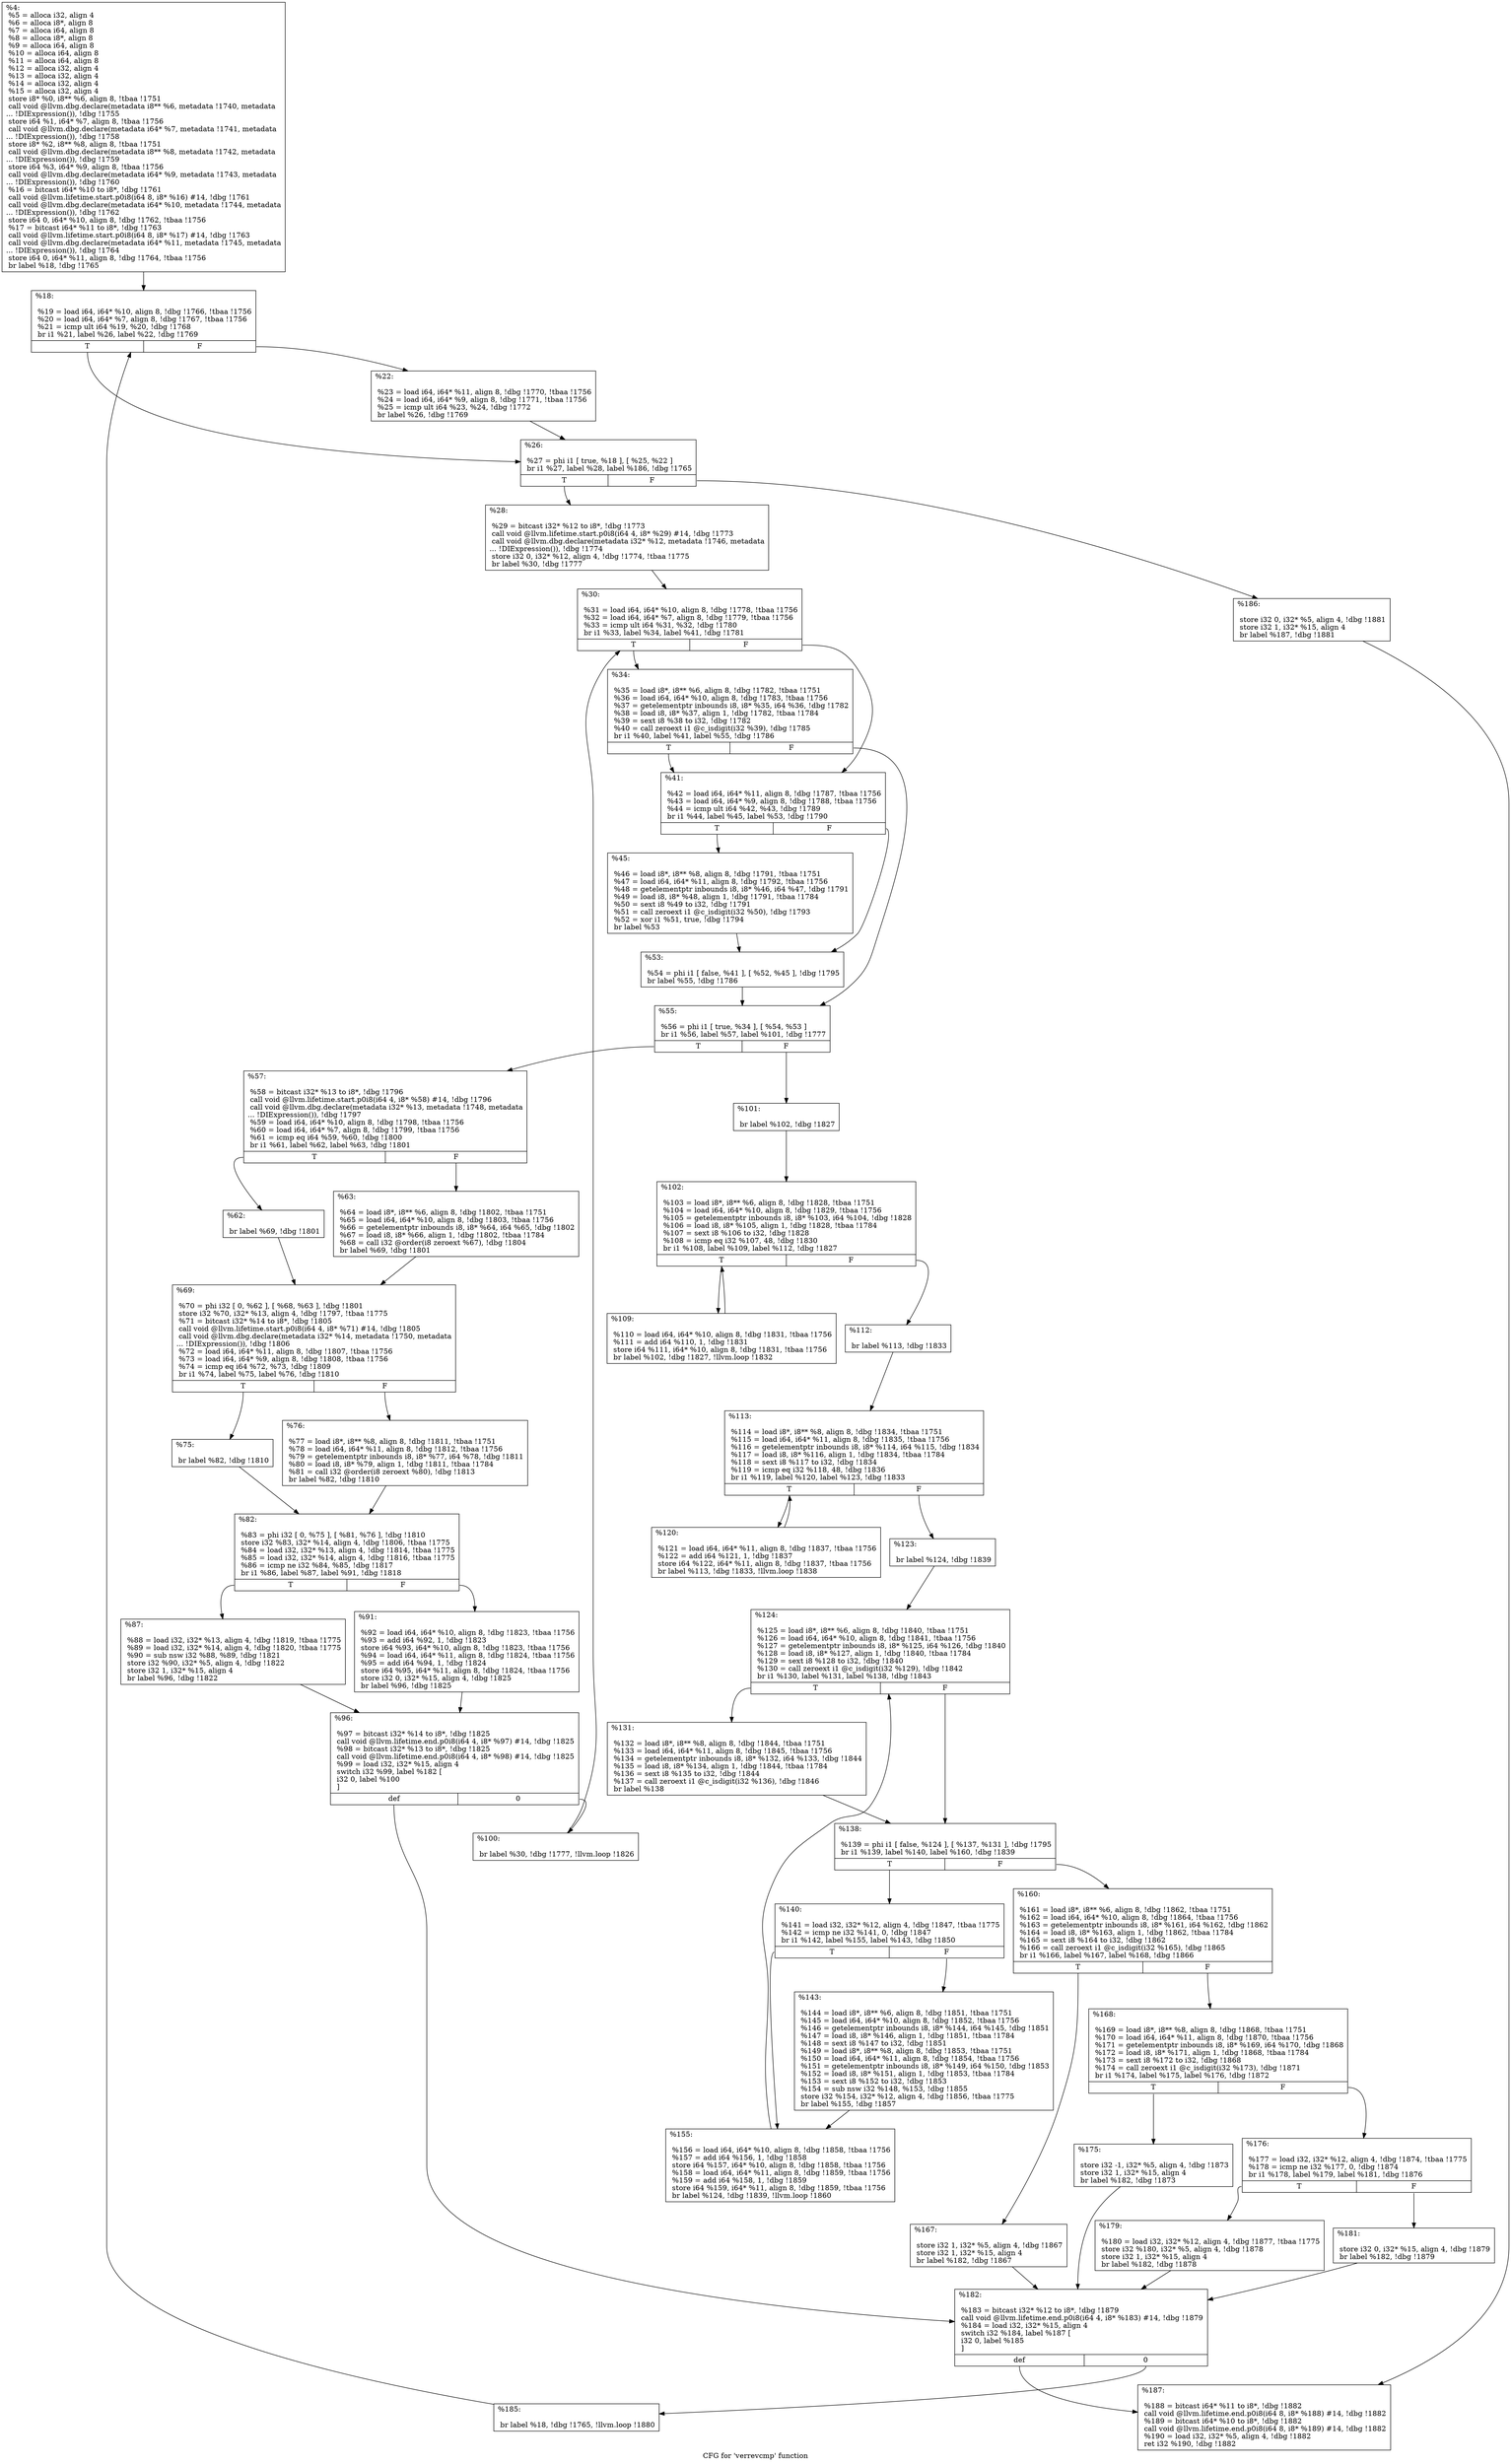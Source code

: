 digraph "CFG for 'verrevcmp' function" {
	label="CFG for 'verrevcmp' function";

	Node0x20cd720 [shape=record,label="{%4:\l  %5 = alloca i32, align 4\l  %6 = alloca i8*, align 8\l  %7 = alloca i64, align 8\l  %8 = alloca i8*, align 8\l  %9 = alloca i64, align 8\l  %10 = alloca i64, align 8\l  %11 = alloca i64, align 8\l  %12 = alloca i32, align 4\l  %13 = alloca i32, align 4\l  %14 = alloca i32, align 4\l  %15 = alloca i32, align 4\l  store i8* %0, i8** %6, align 8, !tbaa !1751\l  call void @llvm.dbg.declare(metadata i8** %6, metadata !1740, metadata\l... !DIExpression()), !dbg !1755\l  store i64 %1, i64* %7, align 8, !tbaa !1756\l  call void @llvm.dbg.declare(metadata i64* %7, metadata !1741, metadata\l... !DIExpression()), !dbg !1758\l  store i8* %2, i8** %8, align 8, !tbaa !1751\l  call void @llvm.dbg.declare(metadata i8** %8, metadata !1742, metadata\l... !DIExpression()), !dbg !1759\l  store i64 %3, i64* %9, align 8, !tbaa !1756\l  call void @llvm.dbg.declare(metadata i64* %9, metadata !1743, metadata\l... !DIExpression()), !dbg !1760\l  %16 = bitcast i64* %10 to i8*, !dbg !1761\l  call void @llvm.lifetime.start.p0i8(i64 8, i8* %16) #14, !dbg !1761\l  call void @llvm.dbg.declare(metadata i64* %10, metadata !1744, metadata\l... !DIExpression()), !dbg !1762\l  store i64 0, i64* %10, align 8, !dbg !1762, !tbaa !1756\l  %17 = bitcast i64* %11 to i8*, !dbg !1763\l  call void @llvm.lifetime.start.p0i8(i64 8, i8* %17) #14, !dbg !1763\l  call void @llvm.dbg.declare(metadata i64* %11, metadata !1745, metadata\l... !DIExpression()), !dbg !1764\l  store i64 0, i64* %11, align 8, !dbg !1764, !tbaa !1756\l  br label %18, !dbg !1765\l}"];
	Node0x20cd720 -> Node0x20d0ca0;
	Node0x20d0ca0 [shape=record,label="{%18:\l\l  %19 = load i64, i64* %10, align 8, !dbg !1766, !tbaa !1756\l  %20 = load i64, i64* %7, align 8, !dbg !1767, !tbaa !1756\l  %21 = icmp ult i64 %19, %20, !dbg !1768\l  br i1 %21, label %26, label %22, !dbg !1769\l|{<s0>T|<s1>F}}"];
	Node0x20d0ca0:s0 -> Node0x20d0d40;
	Node0x20d0ca0:s1 -> Node0x20d0cf0;
	Node0x20d0cf0 [shape=record,label="{%22:\l\l  %23 = load i64, i64* %11, align 8, !dbg !1770, !tbaa !1756\l  %24 = load i64, i64* %9, align 8, !dbg !1771, !tbaa !1756\l  %25 = icmp ult i64 %23, %24, !dbg !1772\l  br label %26, !dbg !1769\l}"];
	Node0x20d0cf0 -> Node0x20d0d40;
	Node0x20d0d40 [shape=record,label="{%26:\l\l  %27 = phi i1 [ true, %18 ], [ %25, %22 ]\l  br i1 %27, label %28, label %186, !dbg !1765\l|{<s0>T|<s1>F}}"];
	Node0x20d0d40:s0 -> Node0x20d0d90;
	Node0x20d0d40:s1 -> Node0x20d1a10;
	Node0x20d0d90 [shape=record,label="{%28:\l\l  %29 = bitcast i32* %12 to i8*, !dbg !1773\l  call void @llvm.lifetime.start.p0i8(i64 4, i8* %29) #14, !dbg !1773\l  call void @llvm.dbg.declare(metadata i32* %12, metadata !1746, metadata\l... !DIExpression()), !dbg !1774\l  store i32 0, i32* %12, align 4, !dbg !1774, !tbaa !1775\l  br label %30, !dbg !1777\l}"];
	Node0x20d0d90 -> Node0x20d0de0;
	Node0x20d0de0 [shape=record,label="{%30:\l\l  %31 = load i64, i64* %10, align 8, !dbg !1778, !tbaa !1756\l  %32 = load i64, i64* %7, align 8, !dbg !1779, !tbaa !1756\l  %33 = icmp ult i64 %31, %32, !dbg !1780\l  br i1 %33, label %34, label %41, !dbg !1781\l|{<s0>T|<s1>F}}"];
	Node0x20d0de0:s0 -> Node0x20d0e30;
	Node0x20d0de0:s1 -> Node0x20d0e80;
	Node0x20d0e30 [shape=record,label="{%34:\l\l  %35 = load i8*, i8** %6, align 8, !dbg !1782, !tbaa !1751\l  %36 = load i64, i64* %10, align 8, !dbg !1783, !tbaa !1756\l  %37 = getelementptr inbounds i8, i8* %35, i64 %36, !dbg !1782\l  %38 = load i8, i8* %37, align 1, !dbg !1782, !tbaa !1784\l  %39 = sext i8 %38 to i32, !dbg !1782\l  %40 = call zeroext i1 @c_isdigit(i32 %39), !dbg !1785\l  br i1 %40, label %41, label %55, !dbg !1786\l|{<s0>T|<s1>F}}"];
	Node0x20d0e30:s0 -> Node0x20d0e80;
	Node0x20d0e30:s1 -> Node0x20d0f70;
	Node0x20d0e80 [shape=record,label="{%41:\l\l  %42 = load i64, i64* %11, align 8, !dbg !1787, !tbaa !1756\l  %43 = load i64, i64* %9, align 8, !dbg !1788, !tbaa !1756\l  %44 = icmp ult i64 %42, %43, !dbg !1789\l  br i1 %44, label %45, label %53, !dbg !1790\l|{<s0>T|<s1>F}}"];
	Node0x20d0e80:s0 -> Node0x20d0ed0;
	Node0x20d0e80:s1 -> Node0x20d0f20;
	Node0x20d0ed0 [shape=record,label="{%45:\l\l  %46 = load i8*, i8** %8, align 8, !dbg !1791, !tbaa !1751\l  %47 = load i64, i64* %11, align 8, !dbg !1792, !tbaa !1756\l  %48 = getelementptr inbounds i8, i8* %46, i64 %47, !dbg !1791\l  %49 = load i8, i8* %48, align 1, !dbg !1791, !tbaa !1784\l  %50 = sext i8 %49 to i32, !dbg !1791\l  %51 = call zeroext i1 @c_isdigit(i32 %50), !dbg !1793\l  %52 = xor i1 %51, true, !dbg !1794\l  br label %53\l}"];
	Node0x20d0ed0 -> Node0x20d0f20;
	Node0x20d0f20 [shape=record,label="{%53:\l\l  %54 = phi i1 [ false, %41 ], [ %52, %45 ], !dbg !1795\l  br label %55, !dbg !1786\l}"];
	Node0x20d0f20 -> Node0x20d0f70;
	Node0x20d0f70 [shape=record,label="{%55:\l\l  %56 = phi i1 [ true, %34 ], [ %54, %53 ]\l  br i1 %56, label %57, label %101, !dbg !1777\l|{<s0>T|<s1>F}}"];
	Node0x20d0f70:s0 -> Node0x20d0fc0;
	Node0x20d0f70:s1 -> Node0x20d1330;
	Node0x20d0fc0 [shape=record,label="{%57:\l\l  %58 = bitcast i32* %13 to i8*, !dbg !1796\l  call void @llvm.lifetime.start.p0i8(i64 4, i8* %58) #14, !dbg !1796\l  call void @llvm.dbg.declare(metadata i32* %13, metadata !1748, metadata\l... !DIExpression()), !dbg !1797\l  %59 = load i64, i64* %10, align 8, !dbg !1798, !tbaa !1756\l  %60 = load i64, i64* %7, align 8, !dbg !1799, !tbaa !1756\l  %61 = icmp eq i64 %59, %60, !dbg !1800\l  br i1 %61, label %62, label %63, !dbg !1801\l|{<s0>T|<s1>F}}"];
	Node0x20d0fc0:s0 -> Node0x20d1010;
	Node0x20d0fc0:s1 -> Node0x20d1060;
	Node0x20d1010 [shape=record,label="{%62:\l\l  br label %69, !dbg !1801\l}"];
	Node0x20d1010 -> Node0x20d10b0;
	Node0x20d1060 [shape=record,label="{%63:\l\l  %64 = load i8*, i8** %6, align 8, !dbg !1802, !tbaa !1751\l  %65 = load i64, i64* %10, align 8, !dbg !1803, !tbaa !1756\l  %66 = getelementptr inbounds i8, i8* %64, i64 %65, !dbg !1802\l  %67 = load i8, i8* %66, align 1, !dbg !1802, !tbaa !1784\l  %68 = call i32 @order(i8 zeroext %67), !dbg !1804\l  br label %69, !dbg !1801\l}"];
	Node0x20d1060 -> Node0x20d10b0;
	Node0x20d10b0 [shape=record,label="{%69:\l\l  %70 = phi i32 [ 0, %62 ], [ %68, %63 ], !dbg !1801\l  store i32 %70, i32* %13, align 4, !dbg !1797, !tbaa !1775\l  %71 = bitcast i32* %14 to i8*, !dbg !1805\l  call void @llvm.lifetime.start.p0i8(i64 4, i8* %71) #14, !dbg !1805\l  call void @llvm.dbg.declare(metadata i32* %14, metadata !1750, metadata\l... !DIExpression()), !dbg !1806\l  %72 = load i64, i64* %11, align 8, !dbg !1807, !tbaa !1756\l  %73 = load i64, i64* %9, align 8, !dbg !1808, !tbaa !1756\l  %74 = icmp eq i64 %72, %73, !dbg !1809\l  br i1 %74, label %75, label %76, !dbg !1810\l|{<s0>T|<s1>F}}"];
	Node0x20d10b0:s0 -> Node0x20d1100;
	Node0x20d10b0:s1 -> Node0x20d1150;
	Node0x20d1100 [shape=record,label="{%75:\l\l  br label %82, !dbg !1810\l}"];
	Node0x20d1100 -> Node0x20d11a0;
	Node0x20d1150 [shape=record,label="{%76:\l\l  %77 = load i8*, i8** %8, align 8, !dbg !1811, !tbaa !1751\l  %78 = load i64, i64* %11, align 8, !dbg !1812, !tbaa !1756\l  %79 = getelementptr inbounds i8, i8* %77, i64 %78, !dbg !1811\l  %80 = load i8, i8* %79, align 1, !dbg !1811, !tbaa !1784\l  %81 = call i32 @order(i8 zeroext %80), !dbg !1813\l  br label %82, !dbg !1810\l}"];
	Node0x20d1150 -> Node0x20d11a0;
	Node0x20d11a0 [shape=record,label="{%82:\l\l  %83 = phi i32 [ 0, %75 ], [ %81, %76 ], !dbg !1810\l  store i32 %83, i32* %14, align 4, !dbg !1806, !tbaa !1775\l  %84 = load i32, i32* %13, align 4, !dbg !1814, !tbaa !1775\l  %85 = load i32, i32* %14, align 4, !dbg !1816, !tbaa !1775\l  %86 = icmp ne i32 %84, %85, !dbg !1817\l  br i1 %86, label %87, label %91, !dbg !1818\l|{<s0>T|<s1>F}}"];
	Node0x20d11a0:s0 -> Node0x20d11f0;
	Node0x20d11a0:s1 -> Node0x20d1240;
	Node0x20d11f0 [shape=record,label="{%87:\l\l  %88 = load i32, i32* %13, align 4, !dbg !1819, !tbaa !1775\l  %89 = load i32, i32* %14, align 4, !dbg !1820, !tbaa !1775\l  %90 = sub nsw i32 %88, %89, !dbg !1821\l  store i32 %90, i32* %5, align 4, !dbg !1822\l  store i32 1, i32* %15, align 4\l  br label %96, !dbg !1822\l}"];
	Node0x20d11f0 -> Node0x20d1290;
	Node0x20d1240 [shape=record,label="{%91:\l\l  %92 = load i64, i64* %10, align 8, !dbg !1823, !tbaa !1756\l  %93 = add i64 %92, 1, !dbg !1823\l  store i64 %93, i64* %10, align 8, !dbg !1823, !tbaa !1756\l  %94 = load i64, i64* %11, align 8, !dbg !1824, !tbaa !1756\l  %95 = add i64 %94, 1, !dbg !1824\l  store i64 %95, i64* %11, align 8, !dbg !1824, !tbaa !1756\l  store i32 0, i32* %15, align 4, !dbg !1825\l  br label %96, !dbg !1825\l}"];
	Node0x20d1240 -> Node0x20d1290;
	Node0x20d1290 [shape=record,label="{%96:\l\l  %97 = bitcast i32* %14 to i8*, !dbg !1825\l  call void @llvm.lifetime.end.p0i8(i64 4, i8* %97) #14, !dbg !1825\l  %98 = bitcast i32* %13 to i8*, !dbg !1825\l  call void @llvm.lifetime.end.p0i8(i64 4, i8* %98) #14, !dbg !1825\l  %99 = load i32, i32* %15, align 4\l  switch i32 %99, label %182 [\l    i32 0, label %100\l  ]\l|{<s0>def|<s1>0}}"];
	Node0x20d1290:s0 -> Node0x20d1970;
	Node0x20d1290:s1 -> Node0x20d12e0;
	Node0x20d12e0 [shape=record,label="{%100:\l\l  br label %30, !dbg !1777, !llvm.loop !1826\l}"];
	Node0x20d12e0 -> Node0x20d0de0;
	Node0x20d1330 [shape=record,label="{%101:\l\l  br label %102, !dbg !1827\l}"];
	Node0x20d1330 -> Node0x20d1380;
	Node0x20d1380 [shape=record,label="{%102:\l\l  %103 = load i8*, i8** %6, align 8, !dbg !1828, !tbaa !1751\l  %104 = load i64, i64* %10, align 8, !dbg !1829, !tbaa !1756\l  %105 = getelementptr inbounds i8, i8* %103, i64 %104, !dbg !1828\l  %106 = load i8, i8* %105, align 1, !dbg !1828, !tbaa !1784\l  %107 = sext i8 %106 to i32, !dbg !1828\l  %108 = icmp eq i32 %107, 48, !dbg !1830\l  br i1 %108, label %109, label %112, !dbg !1827\l|{<s0>T|<s1>F}}"];
	Node0x20d1380:s0 -> Node0x20d13d0;
	Node0x20d1380:s1 -> Node0x20d1420;
	Node0x20d13d0 [shape=record,label="{%109:\l\l  %110 = load i64, i64* %10, align 8, !dbg !1831, !tbaa !1756\l  %111 = add i64 %110, 1, !dbg !1831\l  store i64 %111, i64* %10, align 8, !dbg !1831, !tbaa !1756\l  br label %102, !dbg !1827, !llvm.loop !1832\l}"];
	Node0x20d13d0 -> Node0x20d1380;
	Node0x20d1420 [shape=record,label="{%112:\l\l  br label %113, !dbg !1833\l}"];
	Node0x20d1420 -> Node0x20d1470;
	Node0x20d1470 [shape=record,label="{%113:\l\l  %114 = load i8*, i8** %8, align 8, !dbg !1834, !tbaa !1751\l  %115 = load i64, i64* %11, align 8, !dbg !1835, !tbaa !1756\l  %116 = getelementptr inbounds i8, i8* %114, i64 %115, !dbg !1834\l  %117 = load i8, i8* %116, align 1, !dbg !1834, !tbaa !1784\l  %118 = sext i8 %117 to i32, !dbg !1834\l  %119 = icmp eq i32 %118, 48, !dbg !1836\l  br i1 %119, label %120, label %123, !dbg !1833\l|{<s0>T|<s1>F}}"];
	Node0x20d1470:s0 -> Node0x20d14c0;
	Node0x20d1470:s1 -> Node0x20d1510;
	Node0x20d14c0 [shape=record,label="{%120:\l\l  %121 = load i64, i64* %11, align 8, !dbg !1837, !tbaa !1756\l  %122 = add i64 %121, 1, !dbg !1837\l  store i64 %122, i64* %11, align 8, !dbg !1837, !tbaa !1756\l  br label %113, !dbg !1833, !llvm.loop !1838\l}"];
	Node0x20d14c0 -> Node0x20d1470;
	Node0x20d1510 [shape=record,label="{%123:\l\l  br label %124, !dbg !1839\l}"];
	Node0x20d1510 -> Node0x20d1560;
	Node0x20d1560 [shape=record,label="{%124:\l\l  %125 = load i8*, i8** %6, align 8, !dbg !1840, !tbaa !1751\l  %126 = load i64, i64* %10, align 8, !dbg !1841, !tbaa !1756\l  %127 = getelementptr inbounds i8, i8* %125, i64 %126, !dbg !1840\l  %128 = load i8, i8* %127, align 1, !dbg !1840, !tbaa !1784\l  %129 = sext i8 %128 to i32, !dbg !1840\l  %130 = call zeroext i1 @c_isdigit(i32 %129), !dbg !1842\l  br i1 %130, label %131, label %138, !dbg !1843\l|{<s0>T|<s1>F}}"];
	Node0x20d1560:s0 -> Node0x20d15b0;
	Node0x20d1560:s1 -> Node0x20d1600;
	Node0x20d15b0 [shape=record,label="{%131:\l\l  %132 = load i8*, i8** %8, align 8, !dbg !1844, !tbaa !1751\l  %133 = load i64, i64* %11, align 8, !dbg !1845, !tbaa !1756\l  %134 = getelementptr inbounds i8, i8* %132, i64 %133, !dbg !1844\l  %135 = load i8, i8* %134, align 1, !dbg !1844, !tbaa !1784\l  %136 = sext i8 %135 to i32, !dbg !1844\l  %137 = call zeroext i1 @c_isdigit(i32 %136), !dbg !1846\l  br label %138\l}"];
	Node0x20d15b0 -> Node0x20d1600;
	Node0x20d1600 [shape=record,label="{%138:\l\l  %139 = phi i1 [ false, %124 ], [ %137, %131 ], !dbg !1795\l  br i1 %139, label %140, label %160, !dbg !1839\l|{<s0>T|<s1>F}}"];
	Node0x20d1600:s0 -> Node0x20d1650;
	Node0x20d1600:s1 -> Node0x20d1740;
	Node0x20d1650 [shape=record,label="{%140:\l\l  %141 = load i32, i32* %12, align 4, !dbg !1847, !tbaa !1775\l  %142 = icmp ne i32 %141, 0, !dbg !1847\l  br i1 %142, label %155, label %143, !dbg !1850\l|{<s0>T|<s1>F}}"];
	Node0x20d1650:s0 -> Node0x20d16f0;
	Node0x20d1650:s1 -> Node0x20d16a0;
	Node0x20d16a0 [shape=record,label="{%143:\l\l  %144 = load i8*, i8** %6, align 8, !dbg !1851, !tbaa !1751\l  %145 = load i64, i64* %10, align 8, !dbg !1852, !tbaa !1756\l  %146 = getelementptr inbounds i8, i8* %144, i64 %145, !dbg !1851\l  %147 = load i8, i8* %146, align 1, !dbg !1851, !tbaa !1784\l  %148 = sext i8 %147 to i32, !dbg !1851\l  %149 = load i8*, i8** %8, align 8, !dbg !1853, !tbaa !1751\l  %150 = load i64, i64* %11, align 8, !dbg !1854, !tbaa !1756\l  %151 = getelementptr inbounds i8, i8* %149, i64 %150, !dbg !1853\l  %152 = load i8, i8* %151, align 1, !dbg !1853, !tbaa !1784\l  %153 = sext i8 %152 to i32, !dbg !1853\l  %154 = sub nsw i32 %148, %153, !dbg !1855\l  store i32 %154, i32* %12, align 4, !dbg !1856, !tbaa !1775\l  br label %155, !dbg !1857\l}"];
	Node0x20d16a0 -> Node0x20d16f0;
	Node0x20d16f0 [shape=record,label="{%155:\l\l  %156 = load i64, i64* %10, align 8, !dbg !1858, !tbaa !1756\l  %157 = add i64 %156, 1, !dbg !1858\l  store i64 %157, i64* %10, align 8, !dbg !1858, !tbaa !1756\l  %158 = load i64, i64* %11, align 8, !dbg !1859, !tbaa !1756\l  %159 = add i64 %158, 1, !dbg !1859\l  store i64 %159, i64* %11, align 8, !dbg !1859, !tbaa !1756\l  br label %124, !dbg !1839, !llvm.loop !1860\l}"];
	Node0x20d16f0 -> Node0x20d1560;
	Node0x20d1740 [shape=record,label="{%160:\l\l  %161 = load i8*, i8** %6, align 8, !dbg !1862, !tbaa !1751\l  %162 = load i64, i64* %10, align 8, !dbg !1864, !tbaa !1756\l  %163 = getelementptr inbounds i8, i8* %161, i64 %162, !dbg !1862\l  %164 = load i8, i8* %163, align 1, !dbg !1862, !tbaa !1784\l  %165 = sext i8 %164 to i32, !dbg !1862\l  %166 = call zeroext i1 @c_isdigit(i32 %165), !dbg !1865\l  br i1 %166, label %167, label %168, !dbg !1866\l|{<s0>T|<s1>F}}"];
	Node0x20d1740:s0 -> Node0x20d1790;
	Node0x20d1740:s1 -> Node0x20d17e0;
	Node0x20d1790 [shape=record,label="{%167:\l\l  store i32 1, i32* %5, align 4, !dbg !1867\l  store i32 1, i32* %15, align 4\l  br label %182, !dbg !1867\l}"];
	Node0x20d1790 -> Node0x20d1970;
	Node0x20d17e0 [shape=record,label="{%168:\l\l  %169 = load i8*, i8** %8, align 8, !dbg !1868, !tbaa !1751\l  %170 = load i64, i64* %11, align 8, !dbg !1870, !tbaa !1756\l  %171 = getelementptr inbounds i8, i8* %169, i64 %170, !dbg !1868\l  %172 = load i8, i8* %171, align 1, !dbg !1868, !tbaa !1784\l  %173 = sext i8 %172 to i32, !dbg !1868\l  %174 = call zeroext i1 @c_isdigit(i32 %173), !dbg !1871\l  br i1 %174, label %175, label %176, !dbg !1872\l|{<s0>T|<s1>F}}"];
	Node0x20d17e0:s0 -> Node0x20d1830;
	Node0x20d17e0:s1 -> Node0x20d1880;
	Node0x20d1830 [shape=record,label="{%175:\l\l  store i32 -1, i32* %5, align 4, !dbg !1873\l  store i32 1, i32* %15, align 4\l  br label %182, !dbg !1873\l}"];
	Node0x20d1830 -> Node0x20d1970;
	Node0x20d1880 [shape=record,label="{%176:\l\l  %177 = load i32, i32* %12, align 4, !dbg !1874, !tbaa !1775\l  %178 = icmp ne i32 %177, 0, !dbg !1874\l  br i1 %178, label %179, label %181, !dbg !1876\l|{<s0>T|<s1>F}}"];
	Node0x20d1880:s0 -> Node0x20d18d0;
	Node0x20d1880:s1 -> Node0x20d1920;
	Node0x20d18d0 [shape=record,label="{%179:\l\l  %180 = load i32, i32* %12, align 4, !dbg !1877, !tbaa !1775\l  store i32 %180, i32* %5, align 4, !dbg !1878\l  store i32 1, i32* %15, align 4\l  br label %182, !dbg !1878\l}"];
	Node0x20d18d0 -> Node0x20d1970;
	Node0x20d1920 [shape=record,label="{%181:\l\l  store i32 0, i32* %15, align 4, !dbg !1879\l  br label %182, !dbg !1879\l}"];
	Node0x20d1920 -> Node0x20d1970;
	Node0x20d1970 [shape=record,label="{%182:\l\l  %183 = bitcast i32* %12 to i8*, !dbg !1879\l  call void @llvm.lifetime.end.p0i8(i64 4, i8* %183) #14, !dbg !1879\l  %184 = load i32, i32* %15, align 4\l  switch i32 %184, label %187 [\l    i32 0, label %185\l  ]\l|{<s0>def|<s1>0}}"];
	Node0x20d1970:s0 -> Node0x20d1a60;
	Node0x20d1970:s1 -> Node0x20d19c0;
	Node0x20d19c0 [shape=record,label="{%185:\l\l  br label %18, !dbg !1765, !llvm.loop !1880\l}"];
	Node0x20d19c0 -> Node0x20d0ca0;
	Node0x20d1a10 [shape=record,label="{%186:\l\l  store i32 0, i32* %5, align 4, !dbg !1881\l  store i32 1, i32* %15, align 4\l  br label %187, !dbg !1881\l}"];
	Node0x20d1a10 -> Node0x20d1a60;
	Node0x20d1a60 [shape=record,label="{%187:\l\l  %188 = bitcast i64* %11 to i8*, !dbg !1882\l  call void @llvm.lifetime.end.p0i8(i64 8, i8* %188) #14, !dbg !1882\l  %189 = bitcast i64* %10 to i8*, !dbg !1882\l  call void @llvm.lifetime.end.p0i8(i64 8, i8* %189) #14, !dbg !1882\l  %190 = load i32, i32* %5, align 4, !dbg !1882\l  ret i32 %190, !dbg !1882\l}"];
}
